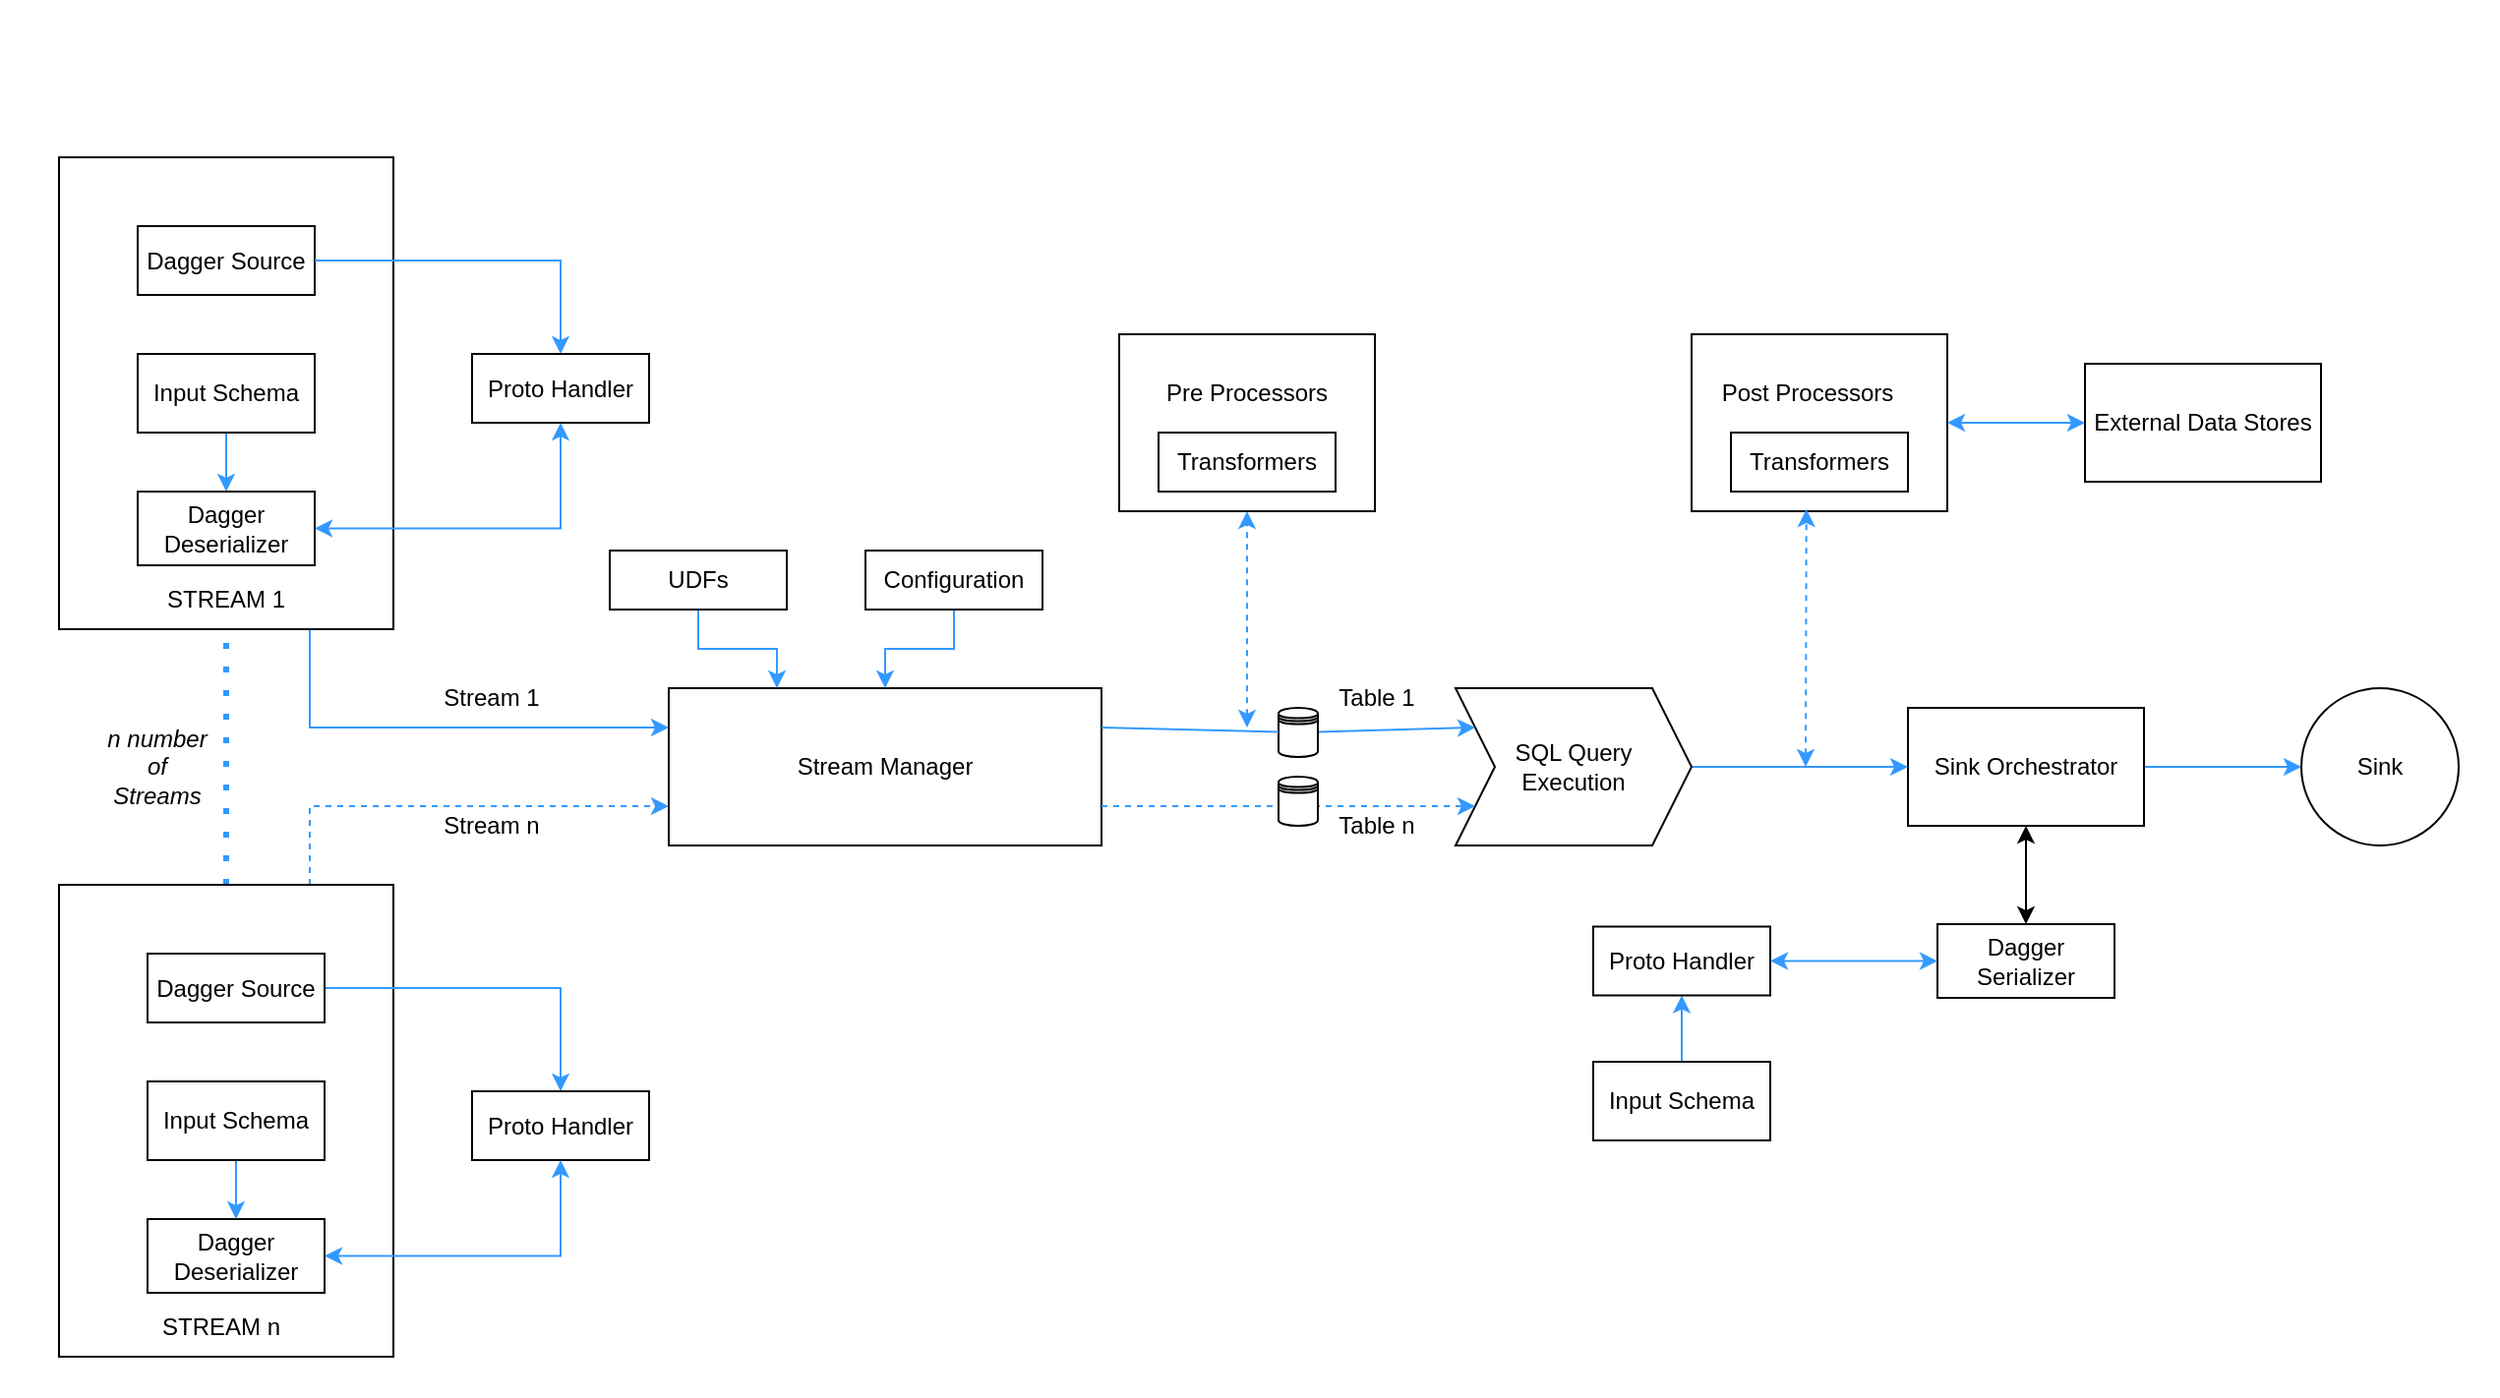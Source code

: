 <mxfile version="20.2.3" type="device"><diagram id="Q19rsmPLgT0uxxymODiW" name="Page-1"><mxGraphModel dx="2099" dy="758" grid="1" gridSize="10" guides="1" tooltips="1" connect="1" arrows="1" fold="1" page="1" pageScale="1" pageWidth="827" pageHeight="1169" math="0" shadow="0"><root><mxCell id="0"/><mxCell id="1" parent="0"/><mxCell id="ZTP8tmeFRJqjx4kUA2PT-283" value="" style="rounded=0;whiteSpace=wrap;html=1;labelBackgroundColor=none;fontSize=12;fontColor=#FF0000;strokeColor=none;strokeWidth=1;fillColor=#FFFFFF;" vertex="1" parent="1"><mxGeometry x="-220" y="170" width="1270" height="650" as="geometry"/></mxCell><mxCell id="ZTP8tmeFRJqjx4kUA2PT-138" style="edgeStyle=orthogonalEdgeStyle;rounded=0;orthogonalLoop=1;jettySize=auto;html=1;exitX=0.75;exitY=1;exitDx=0;exitDy=0;entryX=0;entryY=0.25;entryDx=0;entryDy=0;fontSize=12;strokeWidth=1;strokeColor=#3399FF;" edge="1" parent="1" source="ZTP8tmeFRJqjx4kUA2PT-36" target="ZTP8tmeFRJqjx4kUA2PT-79"><mxGeometry relative="1" as="geometry"/></mxCell><mxCell id="ZTP8tmeFRJqjx4kUA2PT-140" style="edgeStyle=orthogonalEdgeStyle;rounded=0;orthogonalLoop=1;jettySize=auto;html=1;entryX=0;entryY=0.75;entryDx=0;entryDy=0;fontSize=12;strokeWidth=1;dashed=1;exitX=0.75;exitY=0;exitDx=0;exitDy=0;strokeColor=#3399FF;" edge="1" parent="1" source="ZTP8tmeFRJqjx4kUA2PT-220" target="ZTP8tmeFRJqjx4kUA2PT-79"><mxGeometry relative="1" as="geometry"><mxPoint x="-60" y="520" as="sourcePoint"/></mxGeometry></mxCell><mxCell id="ZTP8tmeFRJqjx4kUA2PT-40" value="" style="endArrow=none;dashed=1;html=1;dashPattern=1 3;strokeWidth=3;rounded=0;entryX=0.5;entryY=1;entryDx=0;entryDy=0;exitX=0.5;exitY=0;exitDx=0;exitDy=0;strokeColor=#3399FF;" edge="1" parent="1" source="ZTP8tmeFRJqjx4kUA2PT-220" target="ZTP8tmeFRJqjx4kUA2PT-36"><mxGeometry width="50" height="50" relative="1" as="geometry"><mxPoint x="-100" y="560" as="sourcePoint"/><mxPoint x="-100" y="460" as="targetPoint"/></mxGeometry></mxCell><mxCell id="ZTP8tmeFRJqjx4kUA2PT-79" value="Stream Manager" style="rounded=0;whiteSpace=wrap;html=1;fontSize=12;" vertex="1" parent="1"><mxGeometry x="120" y="460" width="220" height="80" as="geometry"/></mxCell><mxCell id="ZTP8tmeFRJqjx4kUA2PT-136" style="edgeStyle=orthogonalEdgeStyle;rounded=0;orthogonalLoop=1;jettySize=auto;html=1;exitX=0.5;exitY=1;exitDx=0;exitDy=0;entryX=0.25;entryY=0;entryDx=0;entryDy=0;fontSize=12;strokeWidth=1;strokeColor=#3399FF;" edge="1" parent="1" source="ZTP8tmeFRJqjx4kUA2PT-89" target="ZTP8tmeFRJqjx4kUA2PT-79"><mxGeometry relative="1" as="geometry"/></mxCell><mxCell id="ZTP8tmeFRJqjx4kUA2PT-89" value="UDFs" style="rounded=0;whiteSpace=wrap;html=1;fontSize=12;" vertex="1" parent="1"><mxGeometry x="90" y="390" width="90" height="30" as="geometry"/></mxCell><mxCell id="ZTP8tmeFRJqjx4kUA2PT-137" style="edgeStyle=orthogonalEdgeStyle;rounded=0;orthogonalLoop=1;jettySize=auto;html=1;fontSize=12;strokeWidth=1;strokeColor=#3399FF;" edge="1" parent="1" source="ZTP8tmeFRJqjx4kUA2PT-91" target="ZTP8tmeFRJqjx4kUA2PT-79"><mxGeometry relative="1" as="geometry"/></mxCell><mxCell id="ZTP8tmeFRJqjx4kUA2PT-91" value="Configuration" style="rounded=0;whiteSpace=wrap;html=1;fontSize=12;" vertex="1" parent="1"><mxGeometry x="220" y="390" width="90" height="30" as="geometry"/></mxCell><mxCell id="ZTP8tmeFRJqjx4kUA2PT-111" value="" style="group" vertex="1" connectable="0" parent="1"><mxGeometry x="349" y="280" width="130" height="90" as="geometry"/></mxCell><mxCell id="ZTP8tmeFRJqjx4kUA2PT-112" value="" style="rounded=0;whiteSpace=wrap;html=1;fontSize=12;" vertex="1" parent="ZTP8tmeFRJqjx4kUA2PT-111"><mxGeometry width="130" height="90" as="geometry"/></mxCell><mxCell id="ZTP8tmeFRJqjx4kUA2PT-113" value="Transformers" style="rounded=0;whiteSpace=wrap;html=1;fontSize=12;" vertex="1" parent="ZTP8tmeFRJqjx4kUA2PT-111"><mxGeometry x="20" y="50" width="90" height="30" as="geometry"/></mxCell><mxCell id="ZTP8tmeFRJqjx4kUA2PT-114" value="Pre&amp;nbsp;Processors" style="text;html=1;strokeColor=none;fillColor=none;align=center;verticalAlign=middle;whiteSpace=wrap;rounded=0;fontSize=12;" vertex="1" parent="ZTP8tmeFRJqjx4kUA2PT-111"><mxGeometry x="22" y="15" width="86" height="30" as="geometry"/></mxCell><mxCell id="ZTP8tmeFRJqjx4kUA2PT-118" value="" style="group" vertex="1" connectable="0" parent="1"><mxGeometry x="640" y="280" width="130" height="90" as="geometry"/></mxCell><mxCell id="ZTP8tmeFRJqjx4kUA2PT-119" value="" style="rounded=0;whiteSpace=wrap;html=1;fontSize=12;" vertex="1" parent="ZTP8tmeFRJqjx4kUA2PT-118"><mxGeometry width="130" height="90" as="geometry"/></mxCell><mxCell id="ZTP8tmeFRJqjx4kUA2PT-120" value="Transformers" style="rounded=0;whiteSpace=wrap;html=1;fontSize=12;" vertex="1" parent="ZTP8tmeFRJqjx4kUA2PT-118"><mxGeometry x="20" y="50" width="90" height="30" as="geometry"/></mxCell><mxCell id="ZTP8tmeFRJqjx4kUA2PT-121" value="Post Processors" style="text;html=1;strokeColor=none;fillColor=none;align=center;verticalAlign=middle;whiteSpace=wrap;rounded=0;fontSize=12;" vertex="1" parent="ZTP8tmeFRJqjx4kUA2PT-118"><mxGeometry x="10" y="15" width="98" height="30" as="geometry"/></mxCell><mxCell id="ZTP8tmeFRJqjx4kUA2PT-126" value="" style="endArrow=classic;startArrow=classic;html=1;rounded=0;fontSize=12;strokeWidth=1;exitX=1;exitY=0.5;exitDx=0;exitDy=0;entryX=0;entryY=0.5;entryDx=0;entryDy=0;strokeColor=#3399FF;" edge="1" parent="1" source="ZTP8tmeFRJqjx4kUA2PT-119" target="ZTP8tmeFRJqjx4kUA2PT-159"><mxGeometry width="50" height="50" relative="1" as="geometry"><mxPoint x="900" y="270" as="sourcePoint"/><mxPoint x="830" y="325" as="targetPoint"/></mxGeometry></mxCell><mxCell id="ZTP8tmeFRJqjx4kUA2PT-212" style="edgeStyle=orthogonalEdgeStyle;rounded=0;orthogonalLoop=1;jettySize=auto;html=1;fontSize=12;strokeWidth=1;strokeColor=#3399FF;" edge="1" parent="1" source="ZTP8tmeFRJqjx4kUA2PT-127" target="ZTP8tmeFRJqjx4kUA2PT-133"><mxGeometry relative="1" as="geometry"/></mxCell><mxCell id="ZTP8tmeFRJqjx4kUA2PT-127" value="Sink Orchestrator" style="rounded=0;whiteSpace=wrap;html=1;fontSize=12;" vertex="1" parent="1"><mxGeometry x="750" y="470" width="120" height="60" as="geometry"/></mxCell><mxCell id="ZTP8tmeFRJqjx4kUA2PT-133" value="Sink" style="ellipse;whiteSpace=wrap;html=1;aspect=fixed;fontSize=12;" vertex="1" parent="1"><mxGeometry x="950" y="460" width="80" height="80" as="geometry"/></mxCell><mxCell id="ZTP8tmeFRJqjx4kUA2PT-143" value="" style="endArrow=classic;html=1;rounded=0;fontSize=12;strokeWidth=1;startArrow=none;" edge="1" parent="1" source="ZTP8tmeFRJqjx4kUA2PT-98"><mxGeometry relative="1" as="geometry"><mxPoint x="340" y="480" as="sourcePoint"/><mxPoint x="600" y="480" as="targetPoint"/></mxGeometry></mxCell><mxCell id="ZTP8tmeFRJqjx4kUA2PT-147" value="&lt;font&gt;&lt;i&gt;n number of Streams&lt;/i&gt;&lt;/font&gt;" style="text;html=1;strokeColor=none;fillColor=none;align=center;verticalAlign=middle;whiteSpace=wrap;rounded=0;fontSize=12;fontColor=#000000;" vertex="1" parent="1"><mxGeometry x="-170" y="485" width="60" height="30" as="geometry"/></mxCell><mxCell id="ZTP8tmeFRJqjx4kUA2PT-149" value="" style="endArrow=classic;startArrow=classic;html=1;rounded=0;dashed=1;fontSize=12;strokeWidth=1;entryX=0.5;entryY=1;entryDx=0;entryDy=0;strokeColor=#3399FF;" edge="1" parent="1" target="ZTP8tmeFRJqjx4kUA2PT-112"><mxGeometry width="50" height="50" relative="1" as="geometry"><mxPoint x="414" y="480" as="sourcePoint"/><mxPoint x="430" y="390" as="targetPoint"/></mxGeometry></mxCell><mxCell id="ZTP8tmeFRJqjx4kUA2PT-150" value="" style="endArrow=classic;startArrow=classic;html=1;rounded=0;dashed=1;fontSize=12;strokeWidth=1;entryX=0.449;entryY=0.989;entryDx=0;entryDy=0;entryPerimeter=0;strokeColor=#3399FF;" edge="1" parent="1" target="ZTP8tmeFRJqjx4kUA2PT-119"><mxGeometry width="50" height="50" relative="1" as="geometry"><mxPoint x="698" y="500" as="sourcePoint"/><mxPoint x="740" y="370" as="targetPoint"/></mxGeometry></mxCell><mxCell id="ZTP8tmeFRJqjx4kUA2PT-155" style="edgeStyle=orthogonalEdgeStyle;rounded=0;orthogonalLoop=1;jettySize=auto;html=1;entryX=0;entryY=0.5;entryDx=0;entryDy=0;fontSize=12;strokeWidth=1;strokeColor=#3399FF;" edge="1" parent="1" source="ZTP8tmeFRJqjx4kUA2PT-98" target="ZTP8tmeFRJqjx4kUA2PT-127"><mxGeometry relative="1" as="geometry"/></mxCell><mxCell id="ZTP8tmeFRJqjx4kUA2PT-98" value="SQL Query &lt;br&gt;Execution" style="shape=step;perimeter=stepPerimeter;whiteSpace=wrap;html=1;fixedSize=1;fontSize=12;" vertex="1" parent="1"><mxGeometry x="520" y="460" width="120" height="80" as="geometry"/></mxCell><mxCell id="ZTP8tmeFRJqjx4kUA2PT-151" value="" style="endArrow=classic;html=1;rounded=0;fontSize=12;strokeWidth=1;strokeColor=#3399FF;startArrow=none;" edge="1" parent="1" source="ZTP8tmeFRJqjx4kUA2PT-285"><mxGeometry relative="1" as="geometry"><mxPoint x="340" y="480" as="sourcePoint"/><mxPoint x="530" y="480" as="targetPoint"/></mxGeometry></mxCell><mxCell id="ZTP8tmeFRJqjx4kUA2PT-153" value="" style="endArrow=classic;html=1;rounded=0;fontSize=12;strokeWidth=1;exitX=1;exitY=0.75;exitDx=0;exitDy=0;dashed=1;strokeColor=#3399FF;" edge="1" parent="1" source="ZTP8tmeFRJqjx4kUA2PT-79"><mxGeometry relative="1" as="geometry"><mxPoint x="350" y="490" as="sourcePoint"/><mxPoint x="530" y="520" as="targetPoint"/></mxGeometry></mxCell><mxCell id="ZTP8tmeFRJqjx4kUA2PT-156" value="Table 1" style="text;html=1;strokeColor=none;fillColor=none;align=center;verticalAlign=middle;whiteSpace=wrap;rounded=0;fontSize=12;fontColor=#000000;" vertex="1" parent="1"><mxGeometry x="450" y="450" width="60" height="30" as="geometry"/></mxCell><mxCell id="ZTP8tmeFRJqjx4kUA2PT-157" value="Table n" style="text;html=1;strokeColor=none;fillColor=none;align=center;verticalAlign=middle;whiteSpace=wrap;rounded=0;fontSize=12;fontColor=#000000;" vertex="1" parent="1"><mxGeometry x="450" y="515" width="60" height="30" as="geometry"/></mxCell><mxCell id="ZTP8tmeFRJqjx4kUA2PT-159" value="External Data Stores" style="rounded=0;whiteSpace=wrap;html=1;fontSize=12;" vertex="1" parent="1"><mxGeometry x="840" y="295" width="120" height="60" as="geometry"/></mxCell><mxCell id="ZTP8tmeFRJqjx4kUA2PT-180" value="" style="group" vertex="1" connectable="0" parent="1"><mxGeometry x="-190" y="110" width="180" height="330" as="geometry"/></mxCell><mxCell id="ZTP8tmeFRJqjx4kUA2PT-219" value="" style="group" vertex="1" connectable="0" parent="ZTP8tmeFRJqjx4kUA2PT-180"><mxGeometry y="80" width="170" height="240" as="geometry"/></mxCell><mxCell id="ZTP8tmeFRJqjx4kUA2PT-36" value="" style="rounded=0;whiteSpace=wrap;html=1;fontSize=12;" vertex="1" parent="ZTP8tmeFRJqjx4kUA2PT-219"><mxGeometry width="170" height="240" as="geometry"/></mxCell><mxCell id="ZTP8tmeFRJqjx4kUA2PT-10" value="Dagger Source" style="rounded=0;whiteSpace=wrap;html=1;fontSize=12;fontColor=#000000;fillColor=#FFFFFF;" vertex="1" parent="ZTP8tmeFRJqjx4kUA2PT-219"><mxGeometry x="40" y="35" width="90" height="35" as="geometry"/></mxCell><mxCell id="ZTP8tmeFRJqjx4kUA2PT-33" value="Dagger Deserializer" style="rounded=0;whiteSpace=wrap;html=1;fontSize=12;fontColor=#000000;fillColor=#FFFFFF;" vertex="1" parent="ZTP8tmeFRJqjx4kUA2PT-219"><mxGeometry x="40" y="170" width="90" height="37.5" as="geometry"/></mxCell><mxCell id="ZTP8tmeFRJqjx4kUA2PT-162" style="edgeStyle=orthogonalEdgeStyle;rounded=0;orthogonalLoop=1;jettySize=auto;html=1;entryX=0.5;entryY=0;entryDx=0;entryDy=0;fontSize=12;strokeWidth=1;strokeColor=#3399FF;" edge="1" parent="ZTP8tmeFRJqjx4kUA2PT-219" source="ZTP8tmeFRJqjx4kUA2PT-35" target="ZTP8tmeFRJqjx4kUA2PT-33"><mxGeometry relative="1" as="geometry"/></mxCell><mxCell id="ZTP8tmeFRJqjx4kUA2PT-35" value="Input Schema" style="rounded=0;whiteSpace=wrap;html=1;fontSize=12;fontColor=#000000;fillColor=#FFFFFF;" vertex="1" parent="ZTP8tmeFRJqjx4kUA2PT-219"><mxGeometry x="40" y="100" width="90" height="40" as="geometry"/></mxCell><mxCell id="ZTP8tmeFRJqjx4kUA2PT-38" value="STREAM 1" style="text;html=1;strokeColor=none;fillColor=none;align=center;verticalAlign=middle;whiteSpace=wrap;rounded=0;fontSize=12;" vertex="1" parent="ZTP8tmeFRJqjx4kUA2PT-219"><mxGeometry x="50" y="210" width="70" height="30" as="geometry"/></mxCell><mxCell id="ZTP8tmeFRJqjx4kUA2PT-181" value="Stream 1" style="text;html=1;strokeColor=none;fillColor=none;align=center;verticalAlign=middle;whiteSpace=wrap;rounded=0;fontSize=12;fontColor=#000000;" vertex="1" parent="1"><mxGeometry y="450" width="60" height="30" as="geometry"/></mxCell><mxCell id="ZTP8tmeFRJqjx4kUA2PT-182" value="Stream n" style="text;html=1;strokeColor=none;fillColor=none;align=center;verticalAlign=middle;whiteSpace=wrap;rounded=0;fontSize=12;fontColor=#000000;" vertex="1" parent="1"><mxGeometry y="515" width="60" height="30" as="geometry"/></mxCell><mxCell id="ZTP8tmeFRJqjx4kUA2PT-207" style="edgeStyle=orthogonalEdgeStyle;rounded=0;orthogonalLoop=1;jettySize=auto;html=1;entryX=0.5;entryY=1;entryDx=0;entryDy=0;fontSize=12;strokeWidth=1;exitX=0.5;exitY=0;exitDx=0;exitDy=0;strokeColor=#3399FF;" edge="1" parent="1" source="ZTP8tmeFRJqjx4kUA2PT-245" target="ZTP8tmeFRJqjx4kUA2PT-244"><mxGeometry relative="1" as="geometry"><mxPoint x="605" y="720" as="sourcePoint"/><mxPoint x="605" y="677.5" as="targetPoint"/></mxGeometry></mxCell><mxCell id="ZTP8tmeFRJqjx4kUA2PT-216" style="edgeStyle=orthogonalEdgeStyle;rounded=0;orthogonalLoop=1;jettySize=auto;html=1;exitX=1;exitY=0.5;exitDx=0;exitDy=0;entryX=0.5;entryY=1;entryDx=0;entryDy=0;fontSize=12;strokeWidth=1;startArrow=classic;strokeColor=#3399FF;" edge="1" parent="1" source="ZTP8tmeFRJqjx4kUA2PT-33" target="ZTP8tmeFRJqjx4kUA2PT-227"><mxGeometry relative="1" as="geometry"><mxPoint x="65" y="320" as="targetPoint"/></mxGeometry></mxCell><mxCell id="ZTP8tmeFRJqjx4kUA2PT-217" style="edgeStyle=orthogonalEdgeStyle;rounded=0;orthogonalLoop=1;jettySize=auto;html=1;exitX=1;exitY=0.5;exitDx=0;exitDy=0;entryX=0.5;entryY=0;entryDx=0;entryDy=0;fontSize=12;strokeWidth=1;strokeColor=#3399FF;" edge="1" parent="1" source="ZTP8tmeFRJqjx4kUA2PT-10" target="ZTP8tmeFRJqjx4kUA2PT-227"><mxGeometry relative="1" as="geometry"><mxPoint x="65" y="280" as="targetPoint"/></mxGeometry></mxCell><mxCell id="ZTP8tmeFRJqjx4kUA2PT-220" value="" style="rounded=0;whiteSpace=wrap;html=1;fontSize=12;" vertex="1" parent="1"><mxGeometry x="-190" y="560" width="170" height="240" as="geometry"/></mxCell><mxCell id="ZTP8tmeFRJqjx4kUA2PT-230" style="edgeStyle=orthogonalEdgeStyle;rounded=0;orthogonalLoop=1;jettySize=auto;html=1;entryX=0.5;entryY=0;entryDx=0;entryDy=0;fontSize=12;strokeWidth=1;strokeColor=#3399FF;" edge="1" parent="1" source="ZTP8tmeFRJqjx4kUA2PT-221" target="ZTP8tmeFRJqjx4kUA2PT-228"><mxGeometry relative="1" as="geometry"/></mxCell><mxCell id="ZTP8tmeFRJqjx4kUA2PT-221" value="Dagger Source" style="rounded=0;whiteSpace=wrap;html=1;fontSize=12;fontColor=#000000;fillColor=#FFFFFF;" vertex="1" parent="1"><mxGeometry x="-145" y="595" width="90" height="35" as="geometry"/></mxCell><mxCell id="ZTP8tmeFRJqjx4kUA2PT-222" value="Dagger Deserializer" style="rounded=0;whiteSpace=wrap;html=1;fontSize=12;fontColor=#000000;fillColor=#FFFFFF;" vertex="1" parent="1"><mxGeometry x="-145" y="730" width="90" height="37.5" as="geometry"/></mxCell><mxCell id="ZTP8tmeFRJqjx4kUA2PT-223" style="edgeStyle=orthogonalEdgeStyle;rounded=0;orthogonalLoop=1;jettySize=auto;html=1;entryX=0.5;entryY=0;entryDx=0;entryDy=0;fontSize=12;strokeWidth=1;strokeColor=#3399FF;" edge="1" parent="1" source="ZTP8tmeFRJqjx4kUA2PT-224" target="ZTP8tmeFRJqjx4kUA2PT-222"><mxGeometry relative="1" as="geometry"/></mxCell><mxCell id="ZTP8tmeFRJqjx4kUA2PT-224" value="Input Schema" style="rounded=0;whiteSpace=wrap;html=1;fontSize=12;fontColor=#000000;fillColor=#FFFFFF;" vertex="1" parent="1"><mxGeometry x="-145" y="660" width="90" height="40" as="geometry"/></mxCell><mxCell id="ZTP8tmeFRJqjx4kUA2PT-225" value="STREAM n" style="text;html=1;strokeColor=none;fillColor=none;align=center;verticalAlign=middle;whiteSpace=wrap;rounded=0;fontSize=12;" vertex="1" parent="1"><mxGeometry x="-150" y="770" width="85" height="30" as="geometry"/></mxCell><mxCell id="ZTP8tmeFRJqjx4kUA2PT-227" value="Proto Handler" style="rounded=0;whiteSpace=wrap;html=1;fontSize=12;fontColor=#000000;fillColor=#FFFFFF;" vertex="1" parent="1"><mxGeometry x="20" y="290" width="90" height="35" as="geometry"/></mxCell><mxCell id="ZTP8tmeFRJqjx4kUA2PT-228" value="Proto Handler" style="rounded=0;whiteSpace=wrap;html=1;fontSize=12;fontColor=#000000;fillColor=#FFFFFF;" vertex="1" parent="1"><mxGeometry x="20" y="665" width="90" height="35" as="geometry"/></mxCell><mxCell id="ZTP8tmeFRJqjx4kUA2PT-229" style="edgeStyle=orthogonalEdgeStyle;rounded=0;orthogonalLoop=1;jettySize=auto;html=1;entryX=0.5;entryY=1;entryDx=0;entryDy=0;fontSize=12;strokeWidth=1;startArrow=classic;exitX=1;exitY=0.5;exitDx=0;exitDy=0;strokeColor=#3399FF;" edge="1" parent="1" source="ZTP8tmeFRJqjx4kUA2PT-222" target="ZTP8tmeFRJqjx4kUA2PT-228"><mxGeometry relative="1" as="geometry"><mxPoint x="-60" y="750" as="sourcePoint"/><mxPoint x="60" y="700" as="targetPoint"/></mxGeometry></mxCell><mxCell id="ZTP8tmeFRJqjx4kUA2PT-247" style="edgeStyle=orthogonalEdgeStyle;rounded=0;orthogonalLoop=1;jettySize=auto;html=1;entryX=0.5;entryY=1;entryDx=0;entryDy=0;fontSize=12;strokeWidth=1;startArrow=classic;" edge="1" parent="1" source="ZTP8tmeFRJqjx4kUA2PT-242" target="ZTP8tmeFRJqjx4kUA2PT-127"><mxGeometry relative="1" as="geometry"/></mxCell><mxCell id="ZTP8tmeFRJqjx4kUA2PT-242" value="Dagger Serializer" style="rounded=0;whiteSpace=wrap;html=1;fontSize=12;fontColor=#000000;fillColor=#FFFFFF;" vertex="1" parent="1"><mxGeometry x="765" y="580" width="90" height="37.5" as="geometry"/></mxCell><mxCell id="ZTP8tmeFRJqjx4kUA2PT-246" style="edgeStyle=orthogonalEdgeStyle;rounded=0;orthogonalLoop=1;jettySize=auto;html=1;entryX=0;entryY=0.5;entryDx=0;entryDy=0;fontSize=12;strokeWidth=1;startArrow=classic;strokeColor=#3399FF;" edge="1" parent="1" source="ZTP8tmeFRJqjx4kUA2PT-244" target="ZTP8tmeFRJqjx4kUA2PT-242"><mxGeometry relative="1" as="geometry"/></mxCell><mxCell id="ZTP8tmeFRJqjx4kUA2PT-244" value="Proto Handler" style="rounded=0;whiteSpace=wrap;html=1;fontSize=12;fontColor=#000000;fillColor=#FFFFFF;" vertex="1" parent="1"><mxGeometry x="590" y="581.25" width="90" height="35" as="geometry"/></mxCell><mxCell id="ZTP8tmeFRJqjx4kUA2PT-245" value="Input Schema" style="rounded=0;whiteSpace=wrap;html=1;fontSize=12;fontColor=#000000;fillColor=#FFFFFF;" vertex="1" parent="1"><mxGeometry x="590" y="650" width="90" height="40" as="geometry"/></mxCell><mxCell id="ZTP8tmeFRJqjx4kUA2PT-285" value="" style="shape=datastore;whiteSpace=wrap;html=1;labelBackgroundColor=none;fontSize=12;fontColor=#000000;strokeColor=default;strokeWidth=1;fillColor=#FFFFFF;" vertex="1" parent="1"><mxGeometry x="430" y="470" width="20" height="25" as="geometry"/></mxCell><mxCell id="ZTP8tmeFRJqjx4kUA2PT-286" value="" style="endArrow=none;html=1;rounded=0;fontSize=12;strokeWidth=1;strokeColor=#3399FF;" edge="1" parent="1" target="ZTP8tmeFRJqjx4kUA2PT-285"><mxGeometry relative="1" as="geometry"><mxPoint x="340" y="480" as="sourcePoint"/><mxPoint x="530" y="480" as="targetPoint"/></mxGeometry></mxCell><mxCell id="ZTP8tmeFRJqjx4kUA2PT-287" value="" style="shape=datastore;whiteSpace=wrap;html=1;labelBackgroundColor=none;fontSize=12;fontColor=#000000;strokeColor=default;strokeWidth=1;fillColor=#FFFFFF;" vertex="1" parent="1"><mxGeometry x="430" y="505" width="20" height="25" as="geometry"/></mxCell></root></mxGraphModel></diagram></mxfile>